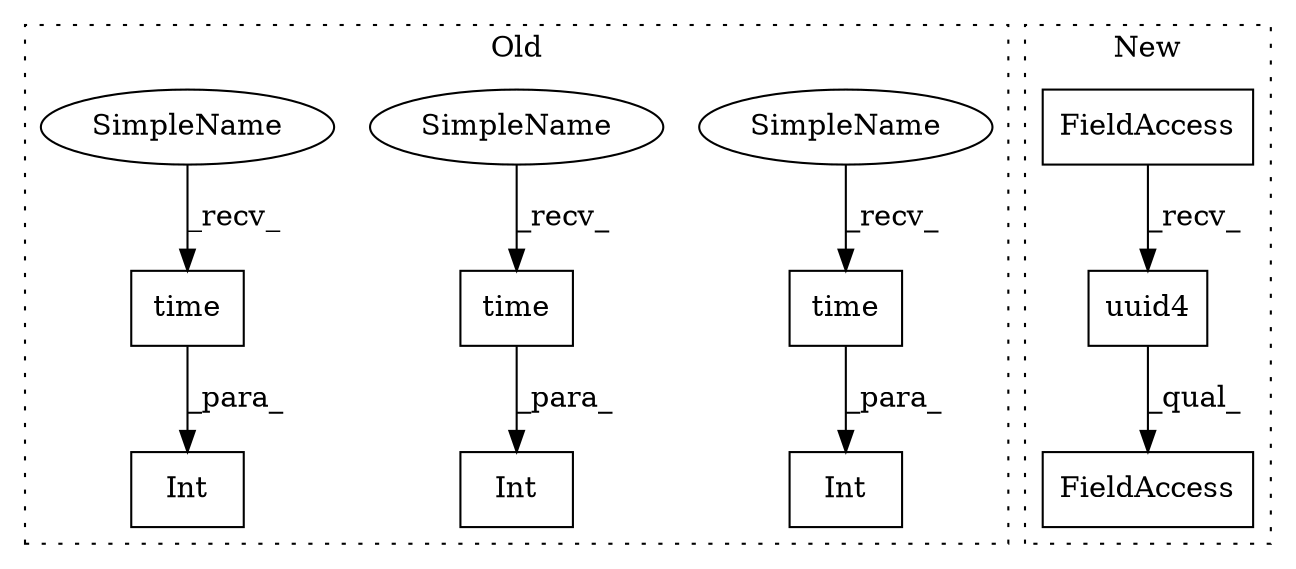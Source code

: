 digraph G {
subgraph cluster0 {
1 [label="Int" a="32" s="313,328" l="4,1" shape="box"];
3 [label="time" a="32" s="322" l="6" shape="box"];
5 [label="time" a="32" s="472" l="6" shape="box"];
6 [label="Int" a="32" s="463,478" l="4,1" shape="box"];
7 [label="time" a="32" s="417" l="6" shape="box"];
8 [label="Int" a="32" s="408,423" l="4,1" shape="box"];
10 [label="SimpleName" a="42" s="412" l="4" shape="ellipse"];
11 [label="SimpleName" a="42" s="317" l="4" shape="ellipse"];
12 [label="SimpleName" a="42" s="467" l="4" shape="ellipse"];
label = "Old";
style="dotted";
}
subgraph cluster1 {
2 [label="uuid4" a="32" s="366" l="7" shape="box"];
4 [label="FieldAccess" a="22" s="361" l="4" shape="box"];
9 [label="FieldAccess" a="22" s="361" l="16" shape="box"];
label = "New";
style="dotted";
}
2 -> 9 [label="_qual_"];
3 -> 1 [label="_para_"];
4 -> 2 [label="_recv_"];
5 -> 6 [label="_para_"];
7 -> 8 [label="_para_"];
10 -> 7 [label="_recv_"];
11 -> 3 [label="_recv_"];
12 -> 5 [label="_recv_"];
}